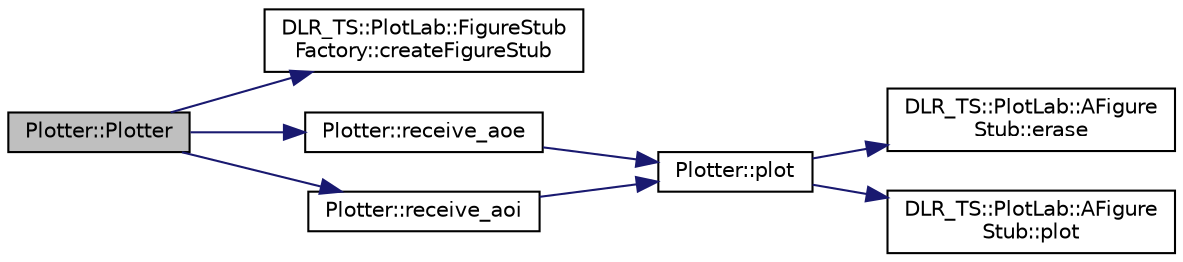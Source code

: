 digraph "Plotter::Plotter"
{
 // LATEX_PDF_SIZE
  edge [fontname="Helvetica",fontsize="10",labelfontname="Helvetica",labelfontsize="10"];
  node [fontname="Helvetica",fontsize="10",shape=record];
  rankdir="LR";
  Node1 [label="Plotter::Plotter",height=0.2,width=0.4,color="black", fillcolor="grey75", style="filled", fontcolor="black",tooltip=" "];
  Node1 -> Node2 [color="midnightblue",fontsize="10",style="solid",fontname="Helvetica"];
  Node2 [label="DLR_TS::PlotLab::FigureStub\lFactory::createFigureStub",height=0.2,width=0.4,color="black", fillcolor="white", style="filled",URL="$classDLR__TS_1_1PlotLab_1_1FigureStubFactory.html#a842dc9d218e8433f3443a08d47cfd6cc",tooltip=" "];
  Node1 -> Node3 [color="midnightblue",fontsize="10",style="solid",fontname="Helvetica"];
  Node3 [label="Plotter::receive_aoe",height=0.2,width=0.4,color="black", fillcolor="white", style="filled",URL="$classPlotter.html#a7f8fec1b1f38191fa304341eef884f80",tooltip=" "];
  Node3 -> Node4 [color="midnightblue",fontsize="10",style="solid",fontname="Helvetica"];
  Node4 [label="Plotter::plot",height=0.2,width=0.4,color="black", fillcolor="white", style="filled",URL="$classPlotter.html#ae8f8c8b886c2346ce75ab5d9485a8e47",tooltip=" "];
  Node4 -> Node5 [color="midnightblue",fontsize="10",style="solid",fontname="Helvetica"];
  Node5 [label="DLR_TS::PlotLab::AFigure\lStub::erase",height=0.2,width=0.4,color="black", fillcolor="white", style="filled",URL="$classDLR__TS_1_1PlotLab_1_1AFigureStub.html#ae5d9d5c708d325610574a002e53501c8",tooltip=" "];
  Node4 -> Node6 [color="midnightblue",fontsize="10",style="solid",fontname="Helvetica"];
  Node6 [label="DLR_TS::PlotLab::AFigure\lStub::plot",height=0.2,width=0.4,color="black", fillcolor="white", style="filled",URL="$classDLR__TS_1_1PlotLab_1_1AFigureStub.html#accf20dccb771d2bad1fec053e187a327",tooltip=" "];
  Node1 -> Node7 [color="midnightblue",fontsize="10",style="solid",fontname="Helvetica"];
  Node7 [label="Plotter::receive_aoi",height=0.2,width=0.4,color="black", fillcolor="white", style="filled",URL="$classPlotter.html#a20eef5011ae499bbd488ea04c2aa93c2",tooltip=" "];
  Node7 -> Node4 [color="midnightblue",fontsize="10",style="solid",fontname="Helvetica"];
}
